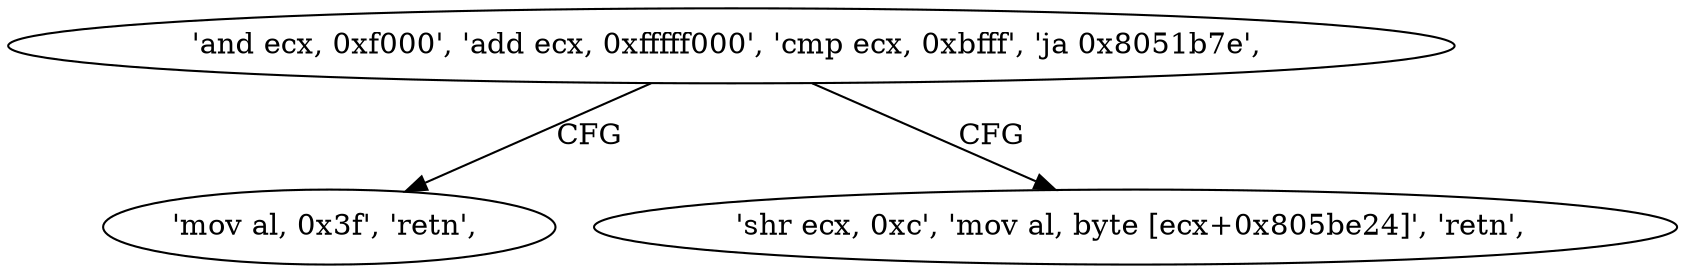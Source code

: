 digraph "func" {
"134552416" [label = "'and ecx, 0xf000', 'add ecx, 0xfffff000', 'cmp ecx, 0xbfff', 'ja 0x8051b7e', " ]
"134552446" [label = "'mov al, 0x3f', 'retn', " ]
"134552436" [label = "'shr ecx, 0xc', 'mov al, byte [ecx+0x805be24]', 'retn', " ]
"134552416" -> "134552446" [ label = "CFG" ]
"134552416" -> "134552436" [ label = "CFG" ]
}
